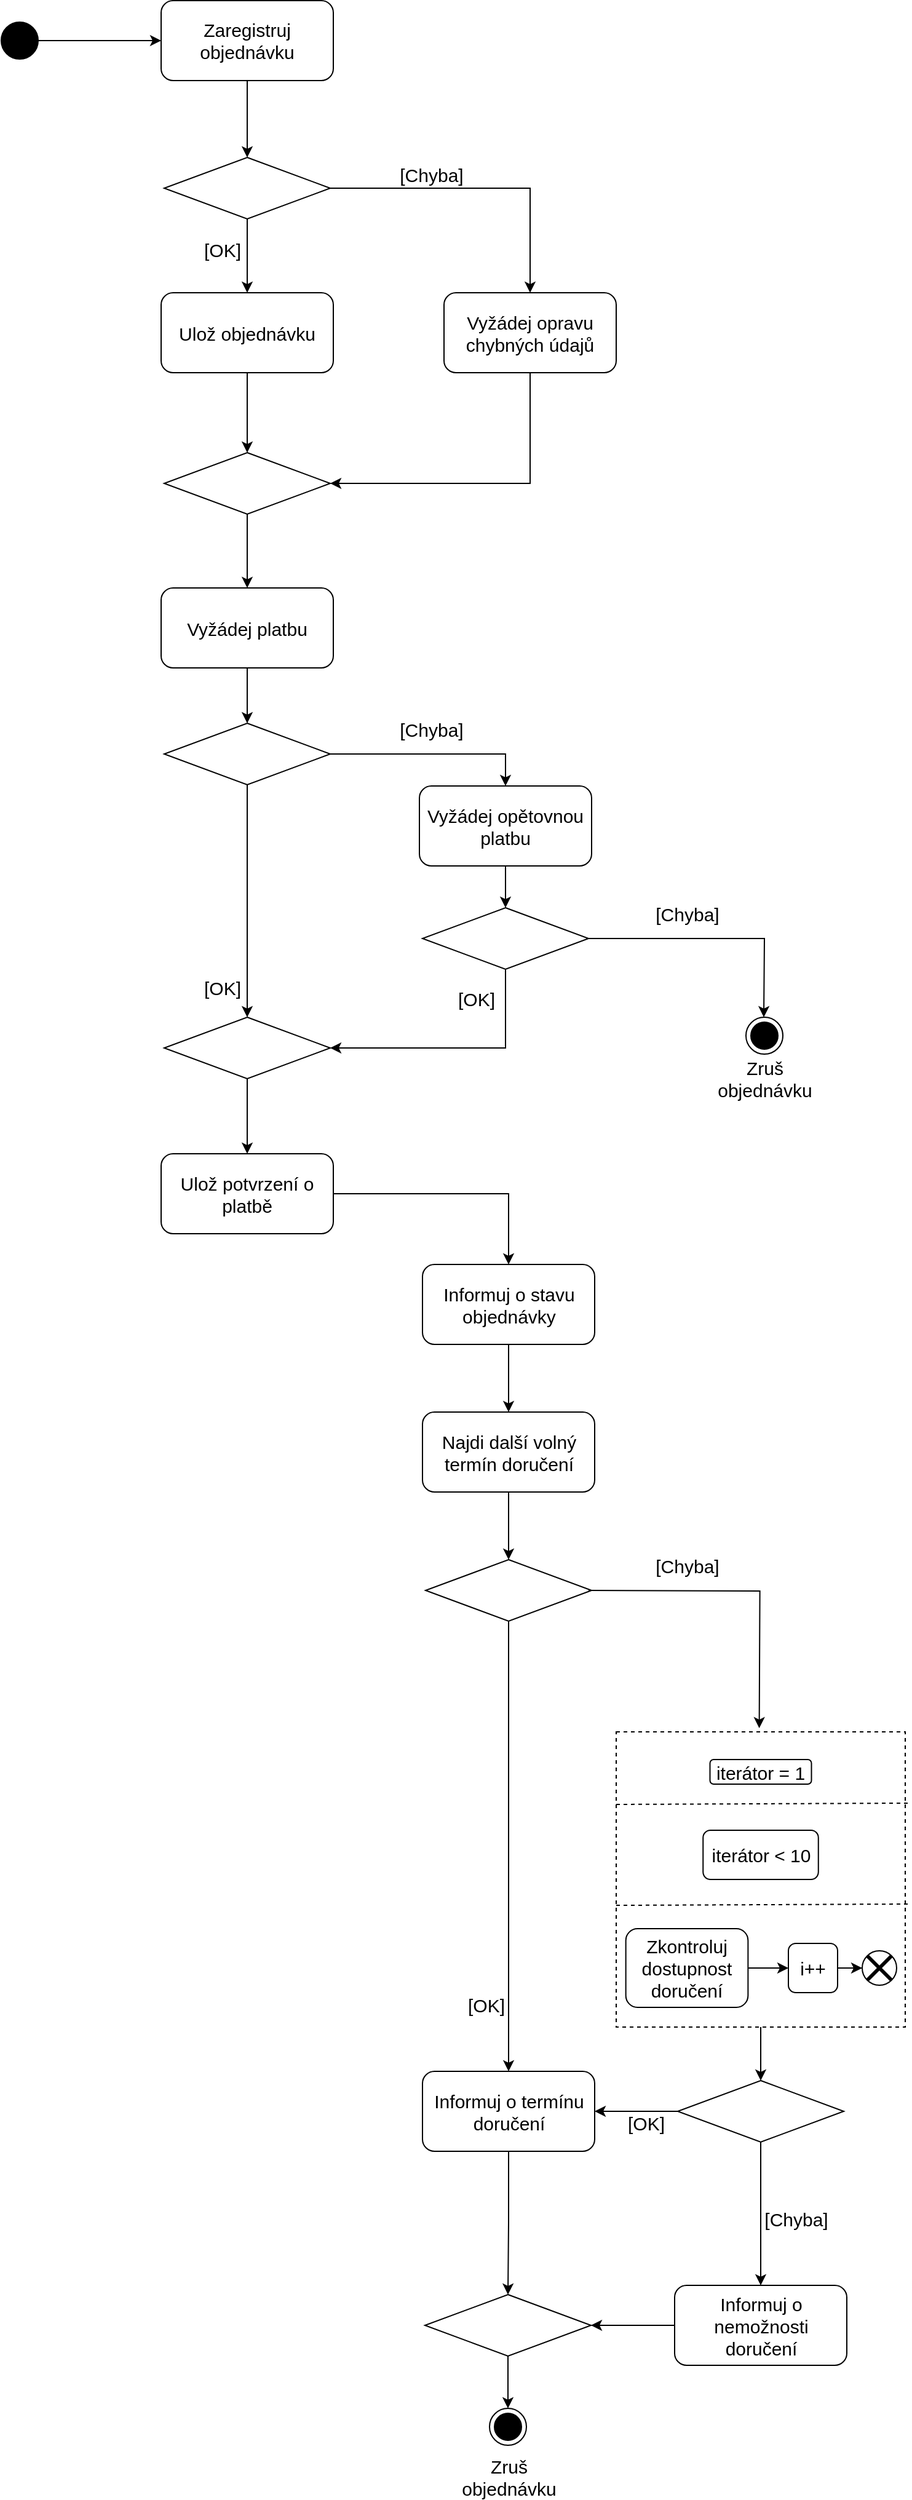 <mxfile version="20.6.2" type="github">
  <diagram id="MdTIQyyJ0vm53EiqNy7y" name="Stránka-1">
    <mxGraphModel dx="1154" dy="646" grid="1" gridSize="10" guides="1" tooltips="1" connect="1" arrows="1" fold="1" page="1" pageScale="1" pageWidth="827" pageHeight="1169" math="0" shadow="0">
      <root>
        <mxCell id="0" />
        <mxCell id="1" parent="0" />
        <mxCell id="dtreTRoyzWoGX0LGxbuo-3" style="edgeStyle=orthogonalEdgeStyle;rounded=0;orthogonalLoop=1;jettySize=auto;html=1;entryX=0;entryY=0.5;entryDx=0;entryDy=0;" edge="1" parent="1" source="dtreTRoyzWoGX0LGxbuo-1" target="dtreTRoyzWoGX0LGxbuo-2">
          <mxGeometry relative="1" as="geometry" />
        </mxCell>
        <mxCell id="dtreTRoyzWoGX0LGxbuo-1" value="" style="ellipse;whiteSpace=wrap;html=1;aspect=fixed;fillColor=#000000;" vertex="1" parent="1">
          <mxGeometry x="160" y="150" width="30" height="30" as="geometry" />
        </mxCell>
        <mxCell id="dtreTRoyzWoGX0LGxbuo-6" style="edgeStyle=orthogonalEdgeStyle;rounded=0;orthogonalLoop=1;jettySize=auto;html=1;entryX=0.5;entryY=0;entryDx=0;entryDy=0;fontSize=15;" edge="1" parent="1" source="dtreTRoyzWoGX0LGxbuo-2" target="dtreTRoyzWoGX0LGxbuo-5">
          <mxGeometry relative="1" as="geometry" />
        </mxCell>
        <mxCell id="dtreTRoyzWoGX0LGxbuo-2" value="&lt;font style=&quot;font-size: 15px;&quot;&gt;Zaregistruj objednávku&lt;/font&gt;" style="rounded=1;whiteSpace=wrap;html=1;fillColor=#FFFFFF;" vertex="1" parent="1">
          <mxGeometry x="290" y="132.5" width="140" height="65" as="geometry" />
        </mxCell>
        <mxCell id="dtreTRoyzWoGX0LGxbuo-15" style="edgeStyle=orthogonalEdgeStyle;rounded=0;orthogonalLoop=1;jettySize=auto;html=1;entryX=0.5;entryY=0;entryDx=0;entryDy=0;fontSize=15;" edge="1" parent="1" source="dtreTRoyzWoGX0LGxbuo-4" target="dtreTRoyzWoGX0LGxbuo-14">
          <mxGeometry relative="1" as="geometry" />
        </mxCell>
        <mxCell id="dtreTRoyzWoGX0LGxbuo-4" value="&lt;span style=&quot;font-size: 15px;&quot;&gt;Ulož objednávku&lt;/span&gt;" style="rounded=1;whiteSpace=wrap;html=1;fillColor=#FFFFFF;" vertex="1" parent="1">
          <mxGeometry x="290" y="370" width="140" height="65" as="geometry" />
        </mxCell>
        <mxCell id="dtreTRoyzWoGX0LGxbuo-7" style="edgeStyle=orthogonalEdgeStyle;rounded=0;orthogonalLoop=1;jettySize=auto;html=1;entryX=0.5;entryY=0;entryDx=0;entryDy=0;fontSize=15;" edge="1" parent="1" source="dtreTRoyzWoGX0LGxbuo-5" target="dtreTRoyzWoGX0LGxbuo-4">
          <mxGeometry relative="1" as="geometry" />
        </mxCell>
        <mxCell id="dtreTRoyzWoGX0LGxbuo-11" style="edgeStyle=orthogonalEdgeStyle;rounded=0;orthogonalLoop=1;jettySize=auto;html=1;entryX=0.5;entryY=0;entryDx=0;entryDy=0;fontSize=15;" edge="1" parent="1" source="dtreTRoyzWoGX0LGxbuo-5" target="dtreTRoyzWoGX0LGxbuo-10">
          <mxGeometry relative="1" as="geometry" />
        </mxCell>
        <mxCell id="dtreTRoyzWoGX0LGxbuo-5" value="" style="rhombus;whiteSpace=wrap;html=1;fontSize=15;fillColor=#FFFFFF;" vertex="1" parent="1">
          <mxGeometry x="292.5" y="260" width="135" height="50" as="geometry" />
        </mxCell>
        <mxCell id="dtreTRoyzWoGX0LGxbuo-8" value="[OK]" style="text;html=1;strokeColor=none;fillColor=none;align=center;verticalAlign=middle;whiteSpace=wrap;rounded=0;fontSize=15;" vertex="1" parent="1">
          <mxGeometry x="310" y="320" width="60" height="30" as="geometry" />
        </mxCell>
        <mxCell id="dtreTRoyzWoGX0LGxbuo-9" value="[Chyba]" style="text;html=1;strokeColor=none;fillColor=none;align=center;verticalAlign=middle;whiteSpace=wrap;rounded=0;fontSize=15;" vertex="1" parent="1">
          <mxGeometry x="480" y="259" width="60" height="30" as="geometry" />
        </mxCell>
        <mxCell id="dtreTRoyzWoGX0LGxbuo-16" style="edgeStyle=orthogonalEdgeStyle;rounded=0;orthogonalLoop=1;jettySize=auto;html=1;entryX=1;entryY=0.5;entryDx=0;entryDy=0;fontSize=15;exitX=0.5;exitY=1;exitDx=0;exitDy=0;" edge="1" parent="1" source="dtreTRoyzWoGX0LGxbuo-10" target="dtreTRoyzWoGX0LGxbuo-14">
          <mxGeometry relative="1" as="geometry" />
        </mxCell>
        <mxCell id="dtreTRoyzWoGX0LGxbuo-10" value="&lt;font style=&quot;font-size: 15px;&quot;&gt;Vyžádej opravu chybných údajů&lt;/font&gt;" style="rounded=1;whiteSpace=wrap;html=1;fillColor=#FFFFFF;" vertex="1" parent="1">
          <mxGeometry x="520" y="370" width="140" height="65" as="geometry" />
        </mxCell>
        <mxCell id="dtreTRoyzWoGX0LGxbuo-18" style="edgeStyle=orthogonalEdgeStyle;rounded=0;orthogonalLoop=1;jettySize=auto;html=1;entryX=0.5;entryY=0;entryDx=0;entryDy=0;fontSize=15;" edge="1" parent="1" source="dtreTRoyzWoGX0LGxbuo-14" target="dtreTRoyzWoGX0LGxbuo-17">
          <mxGeometry relative="1" as="geometry" />
        </mxCell>
        <mxCell id="dtreTRoyzWoGX0LGxbuo-14" value="" style="rhombus;whiteSpace=wrap;html=1;fontSize=15;fillColor=#FFFFFF;" vertex="1" parent="1">
          <mxGeometry x="292.5" y="500" width="135" height="50" as="geometry" />
        </mxCell>
        <mxCell id="dtreTRoyzWoGX0LGxbuo-20" style="edgeStyle=orthogonalEdgeStyle;rounded=0;orthogonalLoop=1;jettySize=auto;html=1;entryX=0.5;entryY=0;entryDx=0;entryDy=0;fontSize=15;" edge="1" parent="1" source="dtreTRoyzWoGX0LGxbuo-17" target="dtreTRoyzWoGX0LGxbuo-19">
          <mxGeometry relative="1" as="geometry" />
        </mxCell>
        <mxCell id="dtreTRoyzWoGX0LGxbuo-17" value="&lt;span style=&quot;font-size: 15px;&quot;&gt;Vyžádej platbu&lt;/span&gt;" style="rounded=1;whiteSpace=wrap;html=1;fillColor=#FFFFFF;" vertex="1" parent="1">
          <mxGeometry x="290" y="610" width="140" height="65" as="geometry" />
        </mxCell>
        <mxCell id="dtreTRoyzWoGX0LGxbuo-24" style="edgeStyle=orthogonalEdgeStyle;rounded=0;orthogonalLoop=1;jettySize=auto;html=1;entryX=0.5;entryY=0;entryDx=0;entryDy=0;fontSize=15;" edge="1" parent="1" source="dtreTRoyzWoGX0LGxbuo-19">
          <mxGeometry relative="1" as="geometry">
            <mxPoint x="360.0" y="959" as="targetPoint" />
          </mxGeometry>
        </mxCell>
        <mxCell id="dtreTRoyzWoGX0LGxbuo-26" style="edgeStyle=orthogonalEdgeStyle;rounded=0;orthogonalLoop=1;jettySize=auto;html=1;fontSize=15;" edge="1" parent="1" source="dtreTRoyzWoGX0LGxbuo-19" target="dtreTRoyzWoGX0LGxbuo-25">
          <mxGeometry relative="1" as="geometry" />
        </mxCell>
        <mxCell id="dtreTRoyzWoGX0LGxbuo-19" value="" style="rhombus;whiteSpace=wrap;html=1;fontSize=15;fillColor=#FFFFFF;" vertex="1" parent="1">
          <mxGeometry x="292.5" y="720" width="135" height="50" as="geometry" />
        </mxCell>
        <mxCell id="dtreTRoyzWoGX0LGxbuo-21" value="[OK]" style="text;html=1;strokeColor=none;fillColor=none;align=center;verticalAlign=middle;whiteSpace=wrap;rounded=0;fontSize=15;" vertex="1" parent="1">
          <mxGeometry x="310" y="920" width="60" height="30" as="geometry" />
        </mxCell>
        <mxCell id="dtreTRoyzWoGX0LGxbuo-22" value="[Chyba]" style="text;html=1;strokeColor=none;fillColor=none;align=center;verticalAlign=middle;whiteSpace=wrap;rounded=0;fontSize=15;" vertex="1" parent="1">
          <mxGeometry x="480" y="710" width="60" height="30" as="geometry" />
        </mxCell>
        <mxCell id="dtreTRoyzWoGX0LGxbuo-33" style="edgeStyle=orthogonalEdgeStyle;rounded=0;orthogonalLoop=1;jettySize=auto;html=1;entryX=0.5;entryY=0;entryDx=0;entryDy=0;fontSize=15;" edge="1" parent="1" source="dtreTRoyzWoGX0LGxbuo-25" target="dtreTRoyzWoGX0LGxbuo-29">
          <mxGeometry relative="1" as="geometry" />
        </mxCell>
        <mxCell id="dtreTRoyzWoGX0LGxbuo-25" value="&lt;span style=&quot;font-size: 15px;&quot;&gt;Vyžádej opětovnou platbu&lt;/span&gt;" style="rounded=1;whiteSpace=wrap;html=1;fillColor=#FFFFFF;" vertex="1" parent="1">
          <mxGeometry x="500" y="771" width="140" height="65" as="geometry" />
        </mxCell>
        <mxCell id="dtreTRoyzWoGX0LGxbuo-28" style="edgeStyle=orthogonalEdgeStyle;rounded=0;orthogonalLoop=1;jettySize=auto;html=1;fontSize=15;entryX=0.5;entryY=0;entryDx=0;entryDy=0;" edge="1" parent="1" source="dtreTRoyzWoGX0LGxbuo-29">
          <mxGeometry relative="1" as="geometry">
            <mxPoint x="780" y="959" as="targetPoint" />
          </mxGeometry>
        </mxCell>
        <mxCell id="dtreTRoyzWoGX0LGxbuo-34" style="edgeStyle=orthogonalEdgeStyle;rounded=0;orthogonalLoop=1;jettySize=auto;html=1;entryX=1;entryY=0.5;entryDx=0;entryDy=0;fontSize=15;" edge="1" parent="1" source="dtreTRoyzWoGX0LGxbuo-29" target="dtreTRoyzWoGX0LGxbuo-79">
          <mxGeometry relative="1" as="geometry">
            <mxPoint x="430.0" y="991.5" as="targetPoint" />
            <Array as="points">
              <mxPoint x="570" y="984" />
            </Array>
          </mxGeometry>
        </mxCell>
        <mxCell id="dtreTRoyzWoGX0LGxbuo-29" value="" style="rhombus;whiteSpace=wrap;html=1;fontSize=15;fillColor=#FFFFFF;" vertex="1" parent="1">
          <mxGeometry x="502.5" y="870" width="135" height="50" as="geometry" />
        </mxCell>
        <mxCell id="dtreTRoyzWoGX0LGxbuo-30" value="[OK]" style="text;html=1;strokeColor=none;fillColor=none;align=center;verticalAlign=middle;whiteSpace=wrap;rounded=0;fontSize=15;" vertex="1" parent="1">
          <mxGeometry x="520" y="928" width="52.5" height="31" as="geometry" />
        </mxCell>
        <mxCell id="dtreTRoyzWoGX0LGxbuo-31" value="[Chyba]" style="text;html=1;strokeColor=none;fillColor=none;align=center;verticalAlign=middle;whiteSpace=wrap;rounded=0;fontSize=15;" vertex="1" parent="1">
          <mxGeometry x="687.5" y="860" width="60" height="30" as="geometry" />
        </mxCell>
        <mxCell id="dtreTRoyzWoGX0LGxbuo-41" style="edgeStyle=orthogonalEdgeStyle;rounded=0;orthogonalLoop=1;jettySize=auto;html=1;fontSize=15;entryX=0.5;entryY=0;entryDx=0;entryDy=0;exitX=1;exitY=0.5;exitDx=0;exitDy=0;" edge="1" parent="1" source="dtreTRoyzWoGX0LGxbuo-80" target="dtreTRoyzWoGX0LGxbuo-39">
          <mxGeometry relative="1" as="geometry">
            <mxPoint x="494.966" y="1099.987" as="sourcePoint" />
            <mxPoint x="572.5" y="1155" as="targetPoint" />
          </mxGeometry>
        </mxCell>
        <mxCell id="dtreTRoyzWoGX0LGxbuo-43" style="edgeStyle=orthogonalEdgeStyle;rounded=0;orthogonalLoop=1;jettySize=auto;html=1;fontSize=15;" edge="1" parent="1" source="dtreTRoyzWoGX0LGxbuo-39" target="dtreTRoyzWoGX0LGxbuo-42">
          <mxGeometry relative="1" as="geometry" />
        </mxCell>
        <mxCell id="dtreTRoyzWoGX0LGxbuo-39" value="&lt;span style=&quot;font-size: 15px;&quot;&gt;Informuj o stavu objednávky&lt;/span&gt;" style="rounded=1;whiteSpace=wrap;html=1;fillColor=#FFFFFF;" vertex="1" parent="1">
          <mxGeometry x="502.5" y="1160" width="140" height="65" as="geometry" />
        </mxCell>
        <mxCell id="dtreTRoyzWoGX0LGxbuo-45" style="edgeStyle=orthogonalEdgeStyle;rounded=0;orthogonalLoop=1;jettySize=auto;html=1;entryX=0.5;entryY=0;entryDx=0;entryDy=0;fontSize=15;" edge="1" parent="1" source="dtreTRoyzWoGX0LGxbuo-42" target="dtreTRoyzWoGX0LGxbuo-44">
          <mxGeometry relative="1" as="geometry" />
        </mxCell>
        <mxCell id="dtreTRoyzWoGX0LGxbuo-42" value="&lt;span style=&quot;font-size: 15px;&quot;&gt;Najdi další volný termín doručení&lt;/span&gt;" style="rounded=1;whiteSpace=wrap;html=1;fillColor=#FFFFFF;" vertex="1" parent="1">
          <mxGeometry x="502.5" y="1280" width="140" height="65" as="geometry" />
        </mxCell>
        <mxCell id="dtreTRoyzWoGX0LGxbuo-51" style="edgeStyle=orthogonalEdgeStyle;rounded=0;orthogonalLoop=1;jettySize=auto;html=1;entryX=0.5;entryY=0;entryDx=0;entryDy=0;fontSize=15;exitX=0.5;exitY=1;exitDx=0;exitDy=0;" edge="1" parent="1" source="dtreTRoyzWoGX0LGxbuo-44" target="dtreTRoyzWoGX0LGxbuo-50">
          <mxGeometry relative="1" as="geometry">
            <mxPoint x="570" y="1730" as="sourcePoint" />
          </mxGeometry>
        </mxCell>
        <mxCell id="dtreTRoyzWoGX0LGxbuo-44" value="" style="rhombus;whiteSpace=wrap;html=1;fontSize=15;fillColor=#FFFFFF;" vertex="1" parent="1">
          <mxGeometry x="505" y="1400" width="135" height="50" as="geometry" />
        </mxCell>
        <mxCell id="dtreTRoyzWoGX0LGxbuo-46" style="edgeStyle=orthogonalEdgeStyle;rounded=0;orthogonalLoop=1;jettySize=auto;html=1;fontSize=15;entryX=0.545;entryY=-0.046;entryDx=0;entryDy=0;entryPerimeter=0;" edge="1" parent="1">
          <mxGeometry relative="1" as="geometry">
            <mxPoint x="776.3" y="1537.01" as="targetPoint" />
            <mxPoint x="637.5" y="1425" as="sourcePoint" />
          </mxGeometry>
        </mxCell>
        <mxCell id="dtreTRoyzWoGX0LGxbuo-48" value="[OK]" style="text;html=1;strokeColor=none;fillColor=none;align=center;verticalAlign=middle;whiteSpace=wrap;rounded=0;fontSize=15;" vertex="1" parent="1">
          <mxGeometry x="528" y="1746" width="52.5" height="31" as="geometry" />
        </mxCell>
        <mxCell id="dtreTRoyzWoGX0LGxbuo-49" value="[Chyba]" style="text;html=1;strokeColor=none;fillColor=none;align=center;verticalAlign=middle;whiteSpace=wrap;rounded=0;fontSize=15;" vertex="1" parent="1">
          <mxGeometry x="687.5" y="1390" width="60" height="30" as="geometry" />
        </mxCell>
        <mxCell id="dtreTRoyzWoGX0LGxbuo-73" style="edgeStyle=orthogonalEdgeStyle;rounded=0;orthogonalLoop=1;jettySize=auto;html=1;entryX=0.5;entryY=0;entryDx=0;entryDy=0;fontSize=15;" edge="1" parent="1" source="dtreTRoyzWoGX0LGxbuo-50" target="dtreTRoyzWoGX0LGxbuo-72">
          <mxGeometry relative="1" as="geometry" />
        </mxCell>
        <mxCell id="dtreTRoyzWoGX0LGxbuo-50" value="&lt;span style=&quot;font-size: 15px;&quot;&gt;Informuj o termínu doručení&lt;/span&gt;" style="rounded=1;whiteSpace=wrap;html=1;fillColor=#FFFFFF;" vertex="1" parent="1">
          <mxGeometry x="502.5" y="1816" width="140" height="65" as="geometry" />
        </mxCell>
        <mxCell id="dtreTRoyzWoGX0LGxbuo-66" style="edgeStyle=orthogonalEdgeStyle;rounded=0;orthogonalLoop=1;jettySize=auto;html=1;entryX=0.5;entryY=0;entryDx=0;entryDy=0;fontSize=15;" edge="1" parent="1" source="dtreTRoyzWoGX0LGxbuo-53" target="dtreTRoyzWoGX0LGxbuo-65">
          <mxGeometry relative="1" as="geometry" />
        </mxCell>
        <mxCell id="dtreTRoyzWoGX0LGxbuo-53" value="" style="rounded=0;whiteSpace=wrap;html=1;fontSize=15;fillColor=#FFFFFF;dashed=1;strokeWidth=1;" vertex="1" parent="1">
          <mxGeometry x="660" y="1540" width="235" height="240" as="geometry" />
        </mxCell>
        <mxCell id="dtreTRoyzWoGX0LGxbuo-54" value="&lt;span style=&quot;font-size: 15px;&quot;&gt;iterátor = 1&lt;/span&gt;" style="rounded=1;whiteSpace=wrap;html=1;fillColor=#FFFFFF;" vertex="1" parent="1">
          <mxGeometry x="736.25" y="1562.5" width="82.5" height="20" as="geometry" />
        </mxCell>
        <mxCell id="dtreTRoyzWoGX0LGxbuo-55" value="" style="endArrow=none;dashed=1;html=1;rounded=0;fontSize=15;" edge="1" parent="1" target="dtreTRoyzWoGX0LGxbuo-53">
          <mxGeometry width="50" height="50" relative="1" as="geometry">
            <mxPoint x="660" y="1612.5" as="sourcePoint" />
            <mxPoint x="710" y="1562.5" as="targetPoint" />
          </mxGeometry>
        </mxCell>
        <mxCell id="dtreTRoyzWoGX0LGxbuo-56" value="" style="endArrow=none;dashed=1;html=1;rounded=0;fontSize=15;entryX=1.011;entryY=0.329;entryDx=0;entryDy=0;entryPerimeter=0;" edge="1" parent="1">
          <mxGeometry width="50" height="50" relative="1" as="geometry">
            <mxPoint x="660" y="1599" as="sourcePoint" />
            <mxPoint x="897.585" y="1597.96" as="targetPoint" />
          </mxGeometry>
        </mxCell>
        <mxCell id="dtreTRoyzWoGX0LGxbuo-57" value="&lt;span style=&quot;font-size: 15px;&quot;&gt;iterátor &amp;lt; 10&lt;/span&gt;" style="rounded=1;whiteSpace=wrap;html=1;fillColor=#FFFFFF;" vertex="1" parent="1">
          <mxGeometry x="730.63" y="1620" width="93.75" height="40" as="geometry" />
        </mxCell>
        <mxCell id="dtreTRoyzWoGX0LGxbuo-58" value="" style="endArrow=none;dashed=1;html=1;rounded=0;fontSize=15;entryX=1.011;entryY=0.329;entryDx=0;entryDy=0;entryPerimeter=0;" edge="1" parent="1">
          <mxGeometry width="50" height="50" relative="1" as="geometry">
            <mxPoint x="660" y="1681.04" as="sourcePoint" />
            <mxPoint x="897.585" y="1680" as="targetPoint" />
          </mxGeometry>
        </mxCell>
        <mxCell id="dtreTRoyzWoGX0LGxbuo-62" style="edgeStyle=orthogonalEdgeStyle;rounded=0;orthogonalLoop=1;jettySize=auto;html=1;fontSize=15;" edge="1" parent="1" source="dtreTRoyzWoGX0LGxbuo-59" target="dtreTRoyzWoGX0LGxbuo-60">
          <mxGeometry relative="1" as="geometry" />
        </mxCell>
        <mxCell id="dtreTRoyzWoGX0LGxbuo-59" value="&lt;span style=&quot;font-size: 15px;&quot;&gt;Zkontroluj dostupnost doručení&lt;/span&gt;" style="rounded=1;whiteSpace=wrap;html=1;fillColor=#FFFFFF;" vertex="1" parent="1">
          <mxGeometry x="667.82" y="1700" width="99.37" height="64" as="geometry" />
        </mxCell>
        <mxCell id="dtreTRoyzWoGX0LGxbuo-63" style="edgeStyle=orthogonalEdgeStyle;rounded=0;orthogonalLoop=1;jettySize=auto;html=1;entryX=0;entryY=0.5;entryDx=0;entryDy=0;fontSize=15;" edge="1" parent="1" source="dtreTRoyzWoGX0LGxbuo-60" target="dtreTRoyzWoGX0LGxbuo-61">
          <mxGeometry relative="1" as="geometry" />
        </mxCell>
        <mxCell id="dtreTRoyzWoGX0LGxbuo-60" value="&lt;span style=&quot;font-size: 15px;&quot;&gt;i++&lt;/span&gt;" style="rounded=1;whiteSpace=wrap;html=1;fillColor=#FFFFFF;" vertex="1" parent="1">
          <mxGeometry x="800" y="1712" width="40" height="40" as="geometry" />
        </mxCell>
        <mxCell id="dtreTRoyzWoGX0LGxbuo-61" value="" style="ellipse;whiteSpace=wrap;html=1;aspect=fixed;strokeWidth=1;fontSize=15;fillColor=#FFFFFF;" vertex="1" parent="1">
          <mxGeometry x="860" y="1718" width="28" height="28" as="geometry" />
        </mxCell>
        <mxCell id="dtreTRoyzWoGX0LGxbuo-64" value="" style="shape=umlDestroy;whiteSpace=wrap;html=1;strokeWidth=3;fontSize=15;fillColor=#FFFFFF;" vertex="1" parent="1">
          <mxGeometry x="864" y="1722" width="20" height="20" as="geometry" />
        </mxCell>
        <mxCell id="dtreTRoyzWoGX0LGxbuo-67" style="edgeStyle=orthogonalEdgeStyle;rounded=0;orthogonalLoop=1;jettySize=auto;html=1;entryX=1;entryY=0.5;entryDx=0;entryDy=0;fontSize=15;" edge="1" parent="1" source="dtreTRoyzWoGX0LGxbuo-65" target="dtreTRoyzWoGX0LGxbuo-50">
          <mxGeometry relative="1" as="geometry" />
        </mxCell>
        <mxCell id="dtreTRoyzWoGX0LGxbuo-70" style="edgeStyle=orthogonalEdgeStyle;rounded=0;orthogonalLoop=1;jettySize=auto;html=1;entryX=0.5;entryY=0;entryDx=0;entryDy=0;fontSize=15;" edge="1" parent="1" source="dtreTRoyzWoGX0LGxbuo-65" target="dtreTRoyzWoGX0LGxbuo-69">
          <mxGeometry relative="1" as="geometry" />
        </mxCell>
        <mxCell id="dtreTRoyzWoGX0LGxbuo-65" value="" style="rhombus;whiteSpace=wrap;html=1;fontSize=15;fillColor=#FFFFFF;" vertex="1" parent="1">
          <mxGeometry x="710" y="1823.5" width="135" height="50" as="geometry" />
        </mxCell>
        <mxCell id="dtreTRoyzWoGX0LGxbuo-68" value="[OK]" style="text;html=1;strokeColor=none;fillColor=none;align=center;verticalAlign=middle;whiteSpace=wrap;rounded=0;fontSize=15;" vertex="1" parent="1">
          <mxGeometry x="657.5" y="1842.5" width="52.5" height="31" as="geometry" />
        </mxCell>
        <mxCell id="dtreTRoyzWoGX0LGxbuo-74" style="edgeStyle=orthogonalEdgeStyle;rounded=0;orthogonalLoop=1;jettySize=auto;html=1;entryX=1;entryY=0.5;entryDx=0;entryDy=0;fontSize=15;" edge="1" parent="1" source="dtreTRoyzWoGX0LGxbuo-69" target="dtreTRoyzWoGX0LGxbuo-72">
          <mxGeometry relative="1" as="geometry" />
        </mxCell>
        <mxCell id="dtreTRoyzWoGX0LGxbuo-69" value="&lt;span style=&quot;font-size: 15px;&quot;&gt;Informuj o nemožnosti doručení&lt;/span&gt;" style="rounded=1;whiteSpace=wrap;html=1;fillColor=#FFFFFF;" vertex="1" parent="1">
          <mxGeometry x="707.5" y="1990" width="140" height="65" as="geometry" />
        </mxCell>
        <mxCell id="dtreTRoyzWoGX0LGxbuo-71" value="[Chyba]" style="text;html=1;strokeColor=none;fillColor=none;align=center;verticalAlign=middle;whiteSpace=wrap;rounded=0;fontSize=15;" vertex="1" parent="1">
          <mxGeometry x="780" y="1920" width="52.5" height="31" as="geometry" />
        </mxCell>
        <mxCell id="dtreTRoyzWoGX0LGxbuo-76" style="edgeStyle=orthogonalEdgeStyle;rounded=0;orthogonalLoop=1;jettySize=auto;html=1;entryX=0.5;entryY=0;entryDx=0;entryDy=0;fontSize=15;" edge="1" parent="1" source="dtreTRoyzWoGX0LGxbuo-72" target="dtreTRoyzWoGX0LGxbuo-75">
          <mxGeometry relative="1" as="geometry" />
        </mxCell>
        <mxCell id="dtreTRoyzWoGX0LGxbuo-72" value="" style="rhombus;whiteSpace=wrap;html=1;fontSize=15;fillColor=#FFFFFF;" vertex="1" parent="1">
          <mxGeometry x="504.5" y="1997.5" width="135" height="50" as="geometry" />
        </mxCell>
        <mxCell id="dtreTRoyzWoGX0LGxbuo-75" value="" style="ellipse;html=1;shape=endState;fillColor=#000000;strokeColor=#000000;strokeWidth=1;fontSize=15;" vertex="1" parent="1">
          <mxGeometry x="557" y="2090" width="30" height="30" as="geometry" />
        </mxCell>
        <mxCell id="dtreTRoyzWoGX0LGxbuo-77" value="" style="ellipse;html=1;shape=endState;fillColor=#000000;strokeColor=#000000;strokeWidth=1;fontSize=15;" vertex="1" parent="1">
          <mxGeometry x="765.5" y="959" width="30" height="30" as="geometry" />
        </mxCell>
        <mxCell id="dtreTRoyzWoGX0LGxbuo-78" value="Zruš objednávku" style="text;html=1;strokeColor=none;fillColor=none;align=center;verticalAlign=middle;whiteSpace=wrap;rounded=0;fontSize=15;" vertex="1" parent="1">
          <mxGeometry x="737.63" y="993" width="85.75" height="31" as="geometry" />
        </mxCell>
        <mxCell id="dtreTRoyzWoGX0LGxbuo-81" style="edgeStyle=orthogonalEdgeStyle;rounded=0;orthogonalLoop=1;jettySize=auto;html=1;entryX=0.5;entryY=0;entryDx=0;entryDy=0;fontSize=15;" edge="1" parent="1" source="dtreTRoyzWoGX0LGxbuo-79" target="dtreTRoyzWoGX0LGxbuo-80">
          <mxGeometry relative="1" as="geometry" />
        </mxCell>
        <mxCell id="dtreTRoyzWoGX0LGxbuo-79" value="" style="rhombus;whiteSpace=wrap;html=1;fontSize=15;fillColor=#FFFFFF;" vertex="1" parent="1">
          <mxGeometry x="292.5" y="959" width="135" height="50" as="geometry" />
        </mxCell>
        <mxCell id="dtreTRoyzWoGX0LGxbuo-80" value="&lt;span style=&quot;font-size: 15px;&quot;&gt;Ulož potvrzení o platbě&lt;/span&gt;" style="rounded=1;whiteSpace=wrap;html=1;fillColor=#FFFFFF;" vertex="1" parent="1">
          <mxGeometry x="290" y="1070" width="140" height="65" as="geometry" />
        </mxCell>
        <mxCell id="dtreTRoyzWoGX0LGxbuo-82" value="Zruš objednávku" style="text;html=1;strokeColor=none;fillColor=none;align=center;verticalAlign=middle;whiteSpace=wrap;rounded=0;fontSize=15;" vertex="1" parent="1">
          <mxGeometry x="529.62" y="2130" width="85.75" height="31" as="geometry" />
        </mxCell>
      </root>
    </mxGraphModel>
  </diagram>
</mxfile>
